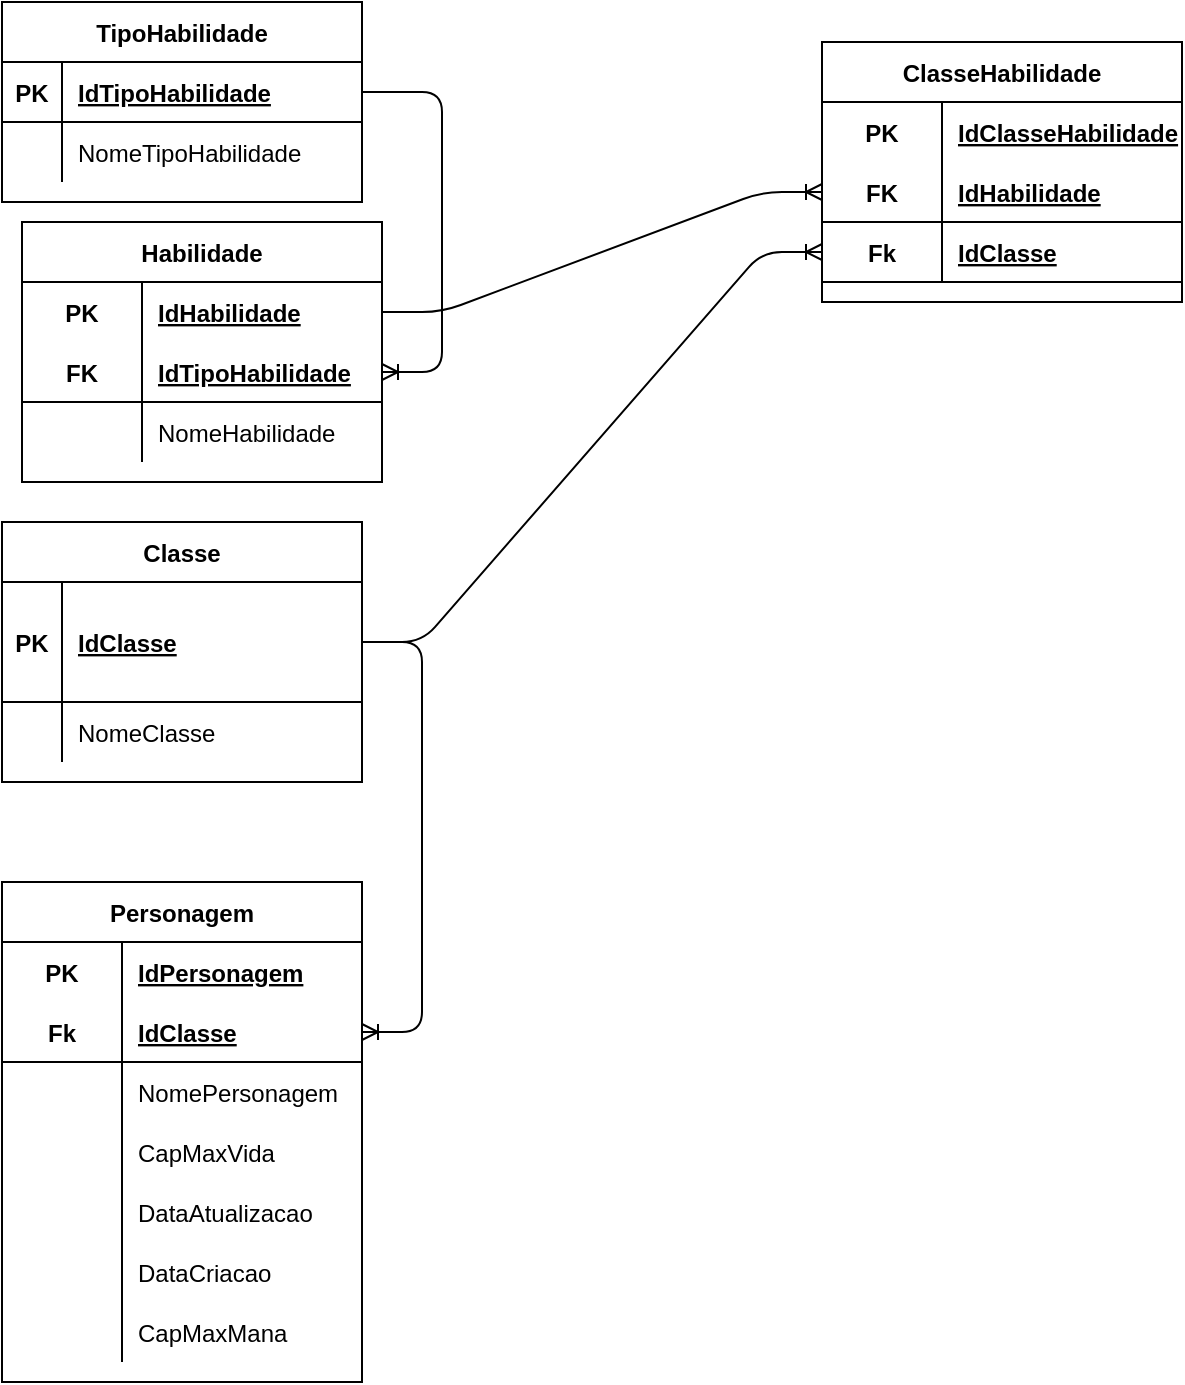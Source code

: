 <mxfile version="14.9.5" type="device"><diagram id="N2hIsMOFIdi4lMczbjwg" name="Page-1"><mxGraphModel dx="1038" dy="547" grid="1" gridSize="10" guides="1" tooltips="1" connect="1" arrows="1" fold="1" page="1" pageScale="1" pageWidth="827" pageHeight="1169" math="0" shadow="0"><root><mxCell id="0"/><mxCell id="1" parent="0"/><mxCell id="MwDZz8jt9amFMAXvsiza-14" value="Habilidade" style="shape=table;startSize=30;container=1;collapsible=1;childLayout=tableLayout;fixedRows=1;rowLines=0;fontStyle=1;align=center;resizeLast=1;" vertex="1" parent="1"><mxGeometry x="80" y="160" width="180" height="130" as="geometry"/></mxCell><mxCell id="MwDZz8jt9amFMAXvsiza-15" value="" style="shape=partialRectangle;collapsible=0;dropTarget=0;pointerEvents=0;fillColor=none;top=0;left=0;bottom=0;right=0;points=[[0,0.5],[1,0.5]];portConstraint=eastwest;" vertex="1" parent="MwDZz8jt9amFMAXvsiza-14"><mxGeometry y="30" width="180" height="30" as="geometry"/></mxCell><mxCell id="MwDZz8jt9amFMAXvsiza-16" value="PK" style="shape=partialRectangle;connectable=0;fillColor=none;top=0;left=0;bottom=0;right=0;fontStyle=1;overflow=hidden;" vertex="1" parent="MwDZz8jt9amFMAXvsiza-15"><mxGeometry width="60" height="30" as="geometry"/></mxCell><mxCell id="MwDZz8jt9amFMAXvsiza-17" value="IdHabilidade" style="shape=partialRectangle;connectable=0;fillColor=none;top=0;left=0;bottom=0;right=0;align=left;spacingLeft=6;fontStyle=5;overflow=hidden;" vertex="1" parent="MwDZz8jt9amFMAXvsiza-15"><mxGeometry x="60" width="120" height="30" as="geometry"/></mxCell><mxCell id="MwDZz8jt9amFMAXvsiza-18" value="" style="shape=partialRectangle;collapsible=0;dropTarget=0;pointerEvents=0;fillColor=none;top=0;left=0;bottom=1;right=0;points=[[0,0.5],[1,0.5]];portConstraint=eastwest;" vertex="1" parent="MwDZz8jt9amFMAXvsiza-14"><mxGeometry y="60" width="180" height="30" as="geometry"/></mxCell><mxCell id="MwDZz8jt9amFMAXvsiza-19" value="FK" style="shape=partialRectangle;connectable=0;fillColor=none;top=0;left=0;bottom=0;right=0;fontStyle=1;overflow=hidden;" vertex="1" parent="MwDZz8jt9amFMAXvsiza-18"><mxGeometry width="60" height="30" as="geometry"/></mxCell><mxCell id="MwDZz8jt9amFMAXvsiza-20" value="IdTipoHabilidade" style="shape=partialRectangle;connectable=0;fillColor=none;top=0;left=0;bottom=0;right=0;align=left;spacingLeft=6;fontStyle=5;overflow=hidden;" vertex="1" parent="MwDZz8jt9amFMAXvsiza-18"><mxGeometry x="60" width="120" height="30" as="geometry"/></mxCell><mxCell id="MwDZz8jt9amFMAXvsiza-21" value="" style="shape=partialRectangle;collapsible=0;dropTarget=0;pointerEvents=0;fillColor=none;top=0;left=0;bottom=0;right=0;points=[[0,0.5],[1,0.5]];portConstraint=eastwest;" vertex="1" parent="MwDZz8jt9amFMAXvsiza-14"><mxGeometry y="90" width="180" height="30" as="geometry"/></mxCell><mxCell id="MwDZz8jt9amFMAXvsiza-22" value="" style="shape=partialRectangle;connectable=0;fillColor=none;top=0;left=0;bottom=0;right=0;editable=1;overflow=hidden;" vertex="1" parent="MwDZz8jt9amFMAXvsiza-21"><mxGeometry width="60" height="30" as="geometry"/></mxCell><mxCell id="MwDZz8jt9amFMAXvsiza-23" value="NomeHabilidade" style="shape=partialRectangle;connectable=0;fillColor=none;top=0;left=0;bottom=0;right=0;align=left;spacingLeft=6;overflow=hidden;" vertex="1" parent="MwDZz8jt9amFMAXvsiza-21"><mxGeometry x="60" width="120" height="30" as="geometry"/></mxCell><mxCell id="MwDZz8jt9amFMAXvsiza-27" value="Classe" style="shape=table;startSize=30;container=1;collapsible=1;childLayout=tableLayout;fixedRows=1;rowLines=0;fontStyle=1;align=center;resizeLast=1;" vertex="1" parent="1"><mxGeometry x="70" y="310" width="180" height="130" as="geometry"/></mxCell><mxCell id="MwDZz8jt9amFMAXvsiza-28" value="" style="shape=partialRectangle;collapsible=0;dropTarget=0;pointerEvents=0;fillColor=none;top=0;left=0;bottom=1;right=0;points=[[0,0.5],[1,0.5]];portConstraint=eastwest;" vertex="1" parent="MwDZz8jt9amFMAXvsiza-27"><mxGeometry y="30" width="180" height="60" as="geometry"/></mxCell><mxCell id="MwDZz8jt9amFMAXvsiza-29" value="PK" style="shape=partialRectangle;connectable=0;fillColor=none;top=0;left=0;bottom=0;right=0;fontStyle=1;overflow=hidden;" vertex="1" parent="MwDZz8jt9amFMAXvsiza-28"><mxGeometry width="30" height="60" as="geometry"/></mxCell><mxCell id="MwDZz8jt9amFMAXvsiza-30" value="IdClasse" style="shape=partialRectangle;connectable=0;fillColor=none;top=0;left=0;bottom=0;right=0;align=left;spacingLeft=6;fontStyle=5;overflow=hidden;" vertex="1" parent="MwDZz8jt9amFMAXvsiza-28"><mxGeometry x="30" width="150" height="60" as="geometry"/></mxCell><mxCell id="MwDZz8jt9amFMAXvsiza-31" value="" style="shape=partialRectangle;collapsible=0;dropTarget=0;pointerEvents=0;fillColor=none;top=0;left=0;bottom=0;right=0;points=[[0,0.5],[1,0.5]];portConstraint=eastwest;" vertex="1" parent="MwDZz8jt9amFMAXvsiza-27"><mxGeometry y="90" width="180" height="30" as="geometry"/></mxCell><mxCell id="MwDZz8jt9amFMAXvsiza-32" value="" style="shape=partialRectangle;connectable=0;fillColor=none;top=0;left=0;bottom=0;right=0;editable=1;overflow=hidden;" vertex="1" parent="MwDZz8jt9amFMAXvsiza-31"><mxGeometry width="30" height="30" as="geometry"/></mxCell><mxCell id="MwDZz8jt9amFMAXvsiza-33" value="NomeClasse" style="shape=partialRectangle;connectable=0;fillColor=none;top=0;left=0;bottom=0;right=0;align=left;spacingLeft=6;overflow=hidden;" vertex="1" parent="MwDZz8jt9amFMAXvsiza-31"><mxGeometry x="30" width="150" height="30" as="geometry"/></mxCell><mxCell id="MwDZz8jt9amFMAXvsiza-40" value="TipoHabilidade" style="shape=table;startSize=30;container=1;collapsible=1;childLayout=tableLayout;fixedRows=1;rowLines=0;fontStyle=1;align=center;resizeLast=1;" vertex="1" parent="1"><mxGeometry x="70" y="50" width="180" height="100" as="geometry"/></mxCell><mxCell id="MwDZz8jt9amFMAXvsiza-41" value="" style="shape=partialRectangle;collapsible=0;dropTarget=0;pointerEvents=0;fillColor=none;top=0;left=0;bottom=1;right=0;points=[[0,0.5],[1,0.5]];portConstraint=eastwest;" vertex="1" parent="MwDZz8jt9amFMAXvsiza-40"><mxGeometry y="30" width="180" height="30" as="geometry"/></mxCell><mxCell id="MwDZz8jt9amFMAXvsiza-42" value="PK" style="shape=partialRectangle;connectable=0;fillColor=none;top=0;left=0;bottom=0;right=0;fontStyle=1;overflow=hidden;" vertex="1" parent="MwDZz8jt9amFMAXvsiza-41"><mxGeometry width="30" height="30" as="geometry"/></mxCell><mxCell id="MwDZz8jt9amFMAXvsiza-43" value="IdTipoHabilidade" style="shape=partialRectangle;connectable=0;fillColor=none;top=0;left=0;bottom=0;right=0;align=left;spacingLeft=6;fontStyle=5;overflow=hidden;" vertex="1" parent="MwDZz8jt9amFMAXvsiza-41"><mxGeometry x="30" width="150" height="30" as="geometry"/></mxCell><mxCell id="MwDZz8jt9amFMAXvsiza-44" value="" style="shape=partialRectangle;collapsible=0;dropTarget=0;pointerEvents=0;fillColor=none;top=0;left=0;bottom=0;right=0;points=[[0,0.5],[1,0.5]];portConstraint=eastwest;" vertex="1" parent="MwDZz8jt9amFMAXvsiza-40"><mxGeometry y="60" width="180" height="30" as="geometry"/></mxCell><mxCell id="MwDZz8jt9amFMAXvsiza-45" value="" style="shape=partialRectangle;connectable=0;fillColor=none;top=0;left=0;bottom=0;right=0;editable=1;overflow=hidden;" vertex="1" parent="MwDZz8jt9amFMAXvsiza-44"><mxGeometry width="30" height="30" as="geometry"/></mxCell><mxCell id="MwDZz8jt9amFMAXvsiza-46" value="NomeTipoHabilidade" style="shape=partialRectangle;connectable=0;fillColor=none;top=0;left=0;bottom=0;right=0;align=left;spacingLeft=6;overflow=hidden;" vertex="1" parent="MwDZz8jt9amFMAXvsiza-44"><mxGeometry x="30" width="150" height="30" as="geometry"/></mxCell><mxCell id="MwDZz8jt9amFMAXvsiza-47" value="ClasseHabilidade" style="shape=table;startSize=30;container=1;collapsible=1;childLayout=tableLayout;fixedRows=1;rowLines=0;fontStyle=1;align=center;resizeLast=1;" vertex="1" parent="1"><mxGeometry x="480" y="70" width="180" height="130" as="geometry"/></mxCell><mxCell id="MwDZz8jt9amFMAXvsiza-48" value="" style="shape=partialRectangle;collapsible=0;dropTarget=0;pointerEvents=0;fillColor=none;top=0;left=0;bottom=0;right=0;points=[[0,0.5],[1,0.5]];portConstraint=eastwest;" vertex="1" parent="MwDZz8jt9amFMAXvsiza-47"><mxGeometry y="30" width="180" height="30" as="geometry"/></mxCell><mxCell id="MwDZz8jt9amFMAXvsiza-49" value="PK" style="shape=partialRectangle;connectable=0;fillColor=none;top=0;left=0;bottom=0;right=0;fontStyle=1;overflow=hidden;" vertex="1" parent="MwDZz8jt9amFMAXvsiza-48"><mxGeometry width="60" height="30" as="geometry"/></mxCell><mxCell id="MwDZz8jt9amFMAXvsiza-50" value="IdClasseHabilidade" style="shape=partialRectangle;connectable=0;fillColor=none;top=0;left=0;bottom=0;right=0;align=left;spacingLeft=6;fontStyle=5;overflow=hidden;" vertex="1" parent="MwDZz8jt9amFMAXvsiza-48"><mxGeometry x="60" width="120" height="30" as="geometry"/></mxCell><mxCell id="MwDZz8jt9amFMAXvsiza-51" value="" style="shape=partialRectangle;collapsible=0;dropTarget=0;pointerEvents=0;fillColor=none;top=0;left=0;bottom=1;right=0;points=[[0,0.5],[1,0.5]];portConstraint=eastwest;" vertex="1" parent="MwDZz8jt9amFMAXvsiza-47"><mxGeometry y="60" width="180" height="30" as="geometry"/></mxCell><mxCell id="MwDZz8jt9amFMAXvsiza-52" value="FK" style="shape=partialRectangle;connectable=0;fillColor=none;top=0;left=0;bottom=0;right=0;fontStyle=1;overflow=hidden;" vertex="1" parent="MwDZz8jt9amFMAXvsiza-51"><mxGeometry width="60" height="30" as="geometry"/></mxCell><mxCell id="MwDZz8jt9amFMAXvsiza-53" value="IdHabilidade" style="shape=partialRectangle;connectable=0;fillColor=none;top=0;left=0;bottom=0;right=0;align=left;spacingLeft=6;fontStyle=5;overflow=hidden;" vertex="1" parent="MwDZz8jt9amFMAXvsiza-51"><mxGeometry x="60" width="120" height="30" as="geometry"/></mxCell><mxCell id="MwDZz8jt9amFMAXvsiza-115" style="shape=partialRectangle;collapsible=0;dropTarget=0;pointerEvents=0;fillColor=none;top=0;left=0;bottom=1;right=0;points=[[0,0.5],[1,0.5]];portConstraint=eastwest;" vertex="1" parent="MwDZz8jt9amFMAXvsiza-47"><mxGeometry y="90" width="180" height="30" as="geometry"/></mxCell><mxCell id="MwDZz8jt9amFMAXvsiza-116" value="Fk" style="shape=partialRectangle;connectable=0;fillColor=none;top=0;left=0;bottom=0;right=0;fontStyle=1;overflow=hidden;" vertex="1" parent="MwDZz8jt9amFMAXvsiza-115"><mxGeometry width="60" height="30" as="geometry"/></mxCell><mxCell id="MwDZz8jt9amFMAXvsiza-117" value="IdClasse" style="shape=partialRectangle;connectable=0;fillColor=none;top=0;left=0;bottom=0;right=0;align=left;spacingLeft=6;fontStyle=5;overflow=hidden;" vertex="1" parent="MwDZz8jt9amFMAXvsiza-115"><mxGeometry x="60" width="120" height="30" as="geometry"/></mxCell><mxCell id="MwDZz8jt9amFMAXvsiza-90" value="Personagem" style="shape=table;startSize=30;container=1;collapsible=1;childLayout=tableLayout;fixedRows=1;rowLines=0;fontStyle=1;align=center;resizeLast=1;" vertex="1" parent="1"><mxGeometry x="70" y="490" width="180" height="250" as="geometry"/></mxCell><mxCell id="MwDZz8jt9amFMAXvsiza-91" value="" style="shape=partialRectangle;collapsible=0;dropTarget=0;pointerEvents=0;fillColor=none;top=0;left=0;bottom=0;right=0;points=[[0,0.5],[1,0.5]];portConstraint=eastwest;" vertex="1" parent="MwDZz8jt9amFMAXvsiza-90"><mxGeometry y="30" width="180" height="30" as="geometry"/></mxCell><mxCell id="MwDZz8jt9amFMAXvsiza-92" value="PK" style="shape=partialRectangle;connectable=0;fillColor=none;top=0;left=0;bottom=0;right=0;fontStyle=1;overflow=hidden;" vertex="1" parent="MwDZz8jt9amFMAXvsiza-91"><mxGeometry width="60" height="30" as="geometry"/></mxCell><mxCell id="MwDZz8jt9amFMAXvsiza-93" value="IdPersonagem" style="shape=partialRectangle;connectable=0;fillColor=none;top=0;left=0;bottom=0;right=0;align=left;spacingLeft=6;fontStyle=5;overflow=hidden;" vertex="1" parent="MwDZz8jt9amFMAXvsiza-91"><mxGeometry x="60" width="120" height="30" as="geometry"/></mxCell><mxCell id="MwDZz8jt9amFMAXvsiza-94" value="" style="shape=partialRectangle;collapsible=0;dropTarget=0;pointerEvents=0;fillColor=none;top=0;left=0;bottom=1;right=0;points=[[0,0.5],[1,0.5]];portConstraint=eastwest;" vertex="1" parent="MwDZz8jt9amFMAXvsiza-90"><mxGeometry y="60" width="180" height="30" as="geometry"/></mxCell><mxCell id="MwDZz8jt9amFMAXvsiza-95" value="Fk" style="shape=partialRectangle;connectable=0;fillColor=none;top=0;left=0;bottom=0;right=0;fontStyle=1;overflow=hidden;" vertex="1" parent="MwDZz8jt9amFMAXvsiza-94"><mxGeometry width="60" height="30" as="geometry"/></mxCell><mxCell id="MwDZz8jt9amFMAXvsiza-96" value="IdClasse" style="shape=partialRectangle;connectable=0;fillColor=none;top=0;left=0;bottom=0;right=0;align=left;spacingLeft=6;fontStyle=5;overflow=hidden;" vertex="1" parent="MwDZz8jt9amFMAXvsiza-94"><mxGeometry x="60" width="120" height="30" as="geometry"/></mxCell><mxCell id="MwDZz8jt9amFMAXvsiza-97" value="" style="shape=partialRectangle;collapsible=0;dropTarget=0;pointerEvents=0;fillColor=none;top=0;left=0;bottom=0;right=0;points=[[0,0.5],[1,0.5]];portConstraint=eastwest;" vertex="1" parent="MwDZz8jt9amFMAXvsiza-90"><mxGeometry y="90" width="180" height="30" as="geometry"/></mxCell><mxCell id="MwDZz8jt9amFMAXvsiza-98" value="" style="shape=partialRectangle;connectable=0;fillColor=none;top=0;left=0;bottom=0;right=0;editable=1;overflow=hidden;" vertex="1" parent="MwDZz8jt9amFMAXvsiza-97"><mxGeometry width="60" height="30" as="geometry"/></mxCell><mxCell id="MwDZz8jt9amFMAXvsiza-99" value="NomePersonagem" style="shape=partialRectangle;connectable=0;fillColor=none;top=0;left=0;bottom=0;right=0;align=left;spacingLeft=6;overflow=hidden;" vertex="1" parent="MwDZz8jt9amFMAXvsiza-97"><mxGeometry x="60" width="120" height="30" as="geometry"/></mxCell><mxCell id="MwDZz8jt9amFMAXvsiza-100" value="" style="shape=partialRectangle;collapsible=0;dropTarget=0;pointerEvents=0;fillColor=none;top=0;left=0;bottom=0;right=0;points=[[0,0.5],[1,0.5]];portConstraint=eastwest;" vertex="1" parent="MwDZz8jt9amFMAXvsiza-90"><mxGeometry y="120" width="180" height="30" as="geometry"/></mxCell><mxCell id="MwDZz8jt9amFMAXvsiza-101" value="" style="shape=partialRectangle;connectable=0;fillColor=none;top=0;left=0;bottom=0;right=0;editable=1;overflow=hidden;" vertex="1" parent="MwDZz8jt9amFMAXvsiza-100"><mxGeometry width="60" height="30" as="geometry"/></mxCell><mxCell id="MwDZz8jt9amFMAXvsiza-102" value="CapMaxVida" style="shape=partialRectangle;connectable=0;fillColor=none;top=0;left=0;bottom=0;right=0;align=left;spacingLeft=6;overflow=hidden;" vertex="1" parent="MwDZz8jt9amFMAXvsiza-100"><mxGeometry x="60" width="120" height="30" as="geometry"/></mxCell><mxCell id="MwDZz8jt9amFMAXvsiza-112" style="shape=partialRectangle;collapsible=0;dropTarget=0;pointerEvents=0;fillColor=none;top=0;left=0;bottom=0;right=0;points=[[0,0.5],[1,0.5]];portConstraint=eastwest;" vertex="1" parent="MwDZz8jt9amFMAXvsiza-90"><mxGeometry y="150" width="180" height="30" as="geometry"/></mxCell><mxCell id="MwDZz8jt9amFMAXvsiza-113" style="shape=partialRectangle;connectable=0;fillColor=none;top=0;left=0;bottom=0;right=0;editable=1;overflow=hidden;" vertex="1" parent="MwDZz8jt9amFMAXvsiza-112"><mxGeometry width="60" height="30" as="geometry"/></mxCell><mxCell id="MwDZz8jt9amFMAXvsiza-114" value="DataAtualizacao" style="shape=partialRectangle;connectable=0;fillColor=none;top=0;left=0;bottom=0;right=0;align=left;spacingLeft=6;overflow=hidden;" vertex="1" parent="MwDZz8jt9amFMAXvsiza-112"><mxGeometry x="60" width="120" height="30" as="geometry"/></mxCell><mxCell id="MwDZz8jt9amFMAXvsiza-109" style="shape=partialRectangle;collapsible=0;dropTarget=0;pointerEvents=0;fillColor=none;top=0;left=0;bottom=0;right=0;points=[[0,0.5],[1,0.5]];portConstraint=eastwest;" vertex="1" parent="MwDZz8jt9amFMAXvsiza-90"><mxGeometry y="180" width="180" height="30" as="geometry"/></mxCell><mxCell id="MwDZz8jt9amFMAXvsiza-110" style="shape=partialRectangle;connectable=0;fillColor=none;top=0;left=0;bottom=0;right=0;editable=1;overflow=hidden;" vertex="1" parent="MwDZz8jt9amFMAXvsiza-109"><mxGeometry width="60" height="30" as="geometry"/></mxCell><mxCell id="MwDZz8jt9amFMAXvsiza-111" value="DataCriacao" style="shape=partialRectangle;connectable=0;fillColor=none;top=0;left=0;bottom=0;right=0;align=left;spacingLeft=6;overflow=hidden;" vertex="1" parent="MwDZz8jt9amFMAXvsiza-109"><mxGeometry x="60" width="120" height="30" as="geometry"/></mxCell><mxCell id="MwDZz8jt9amFMAXvsiza-106" style="shape=partialRectangle;collapsible=0;dropTarget=0;pointerEvents=0;fillColor=none;top=0;left=0;bottom=0;right=0;points=[[0,0.5],[1,0.5]];portConstraint=eastwest;" vertex="1" parent="MwDZz8jt9amFMAXvsiza-90"><mxGeometry y="210" width="180" height="30" as="geometry"/></mxCell><mxCell id="MwDZz8jt9amFMAXvsiza-107" style="shape=partialRectangle;connectable=0;fillColor=none;top=0;left=0;bottom=0;right=0;editable=1;overflow=hidden;" vertex="1" parent="MwDZz8jt9amFMAXvsiza-106"><mxGeometry width="60" height="30" as="geometry"/></mxCell><mxCell id="MwDZz8jt9amFMAXvsiza-108" value="CapMaxMana" style="shape=partialRectangle;connectable=0;fillColor=none;top=0;left=0;bottom=0;right=0;align=left;spacingLeft=6;overflow=hidden;" vertex="1" parent="MwDZz8jt9amFMAXvsiza-106"><mxGeometry x="60" width="120" height="30" as="geometry"/></mxCell><mxCell id="MwDZz8jt9amFMAXvsiza-119" value="" style="edgeStyle=entityRelationEdgeStyle;fontSize=12;html=1;endArrow=ERoneToMany;" edge="1" parent="1" source="MwDZz8jt9amFMAXvsiza-28" target="MwDZz8jt9amFMAXvsiza-94"><mxGeometry width="100" height="100" relative="1" as="geometry"><mxPoint x="70" y="430" as="sourcePoint"/><mxPoint x="520" y="410" as="targetPoint"/></mxGeometry></mxCell><mxCell id="MwDZz8jt9amFMAXvsiza-120" value="" style="edgeStyle=entityRelationEdgeStyle;fontSize=12;html=1;endArrow=ERoneToMany;" edge="1" parent="1" source="MwDZz8jt9amFMAXvsiza-28" target="MwDZz8jt9amFMAXvsiza-115"><mxGeometry width="100" height="100" relative="1" as="geometry"><mxPoint x="440" y="310" as="sourcePoint"/><mxPoint x="540" y="210" as="targetPoint"/></mxGeometry></mxCell><mxCell id="MwDZz8jt9amFMAXvsiza-121" value="" style="edgeStyle=entityRelationEdgeStyle;fontSize=12;html=1;endArrow=ERoneToMany;" edge="1" parent="1" source="MwDZz8jt9amFMAXvsiza-41" target="MwDZz8jt9amFMAXvsiza-18"><mxGeometry width="100" height="100" relative="1" as="geometry"><mxPoint x="440" y="310" as="sourcePoint"/><mxPoint x="540" y="210" as="targetPoint"/></mxGeometry></mxCell><mxCell id="MwDZz8jt9amFMAXvsiza-122" value="" style="edgeStyle=entityRelationEdgeStyle;fontSize=12;html=1;endArrow=ERoneToMany;" edge="1" parent="1" source="MwDZz8jt9amFMAXvsiza-15" target="MwDZz8jt9amFMAXvsiza-51"><mxGeometry width="100" height="100" relative="1" as="geometry"><mxPoint x="440" y="310" as="sourcePoint"/><mxPoint x="540" y="210" as="targetPoint"/></mxGeometry></mxCell></root></mxGraphModel></diagram></mxfile>